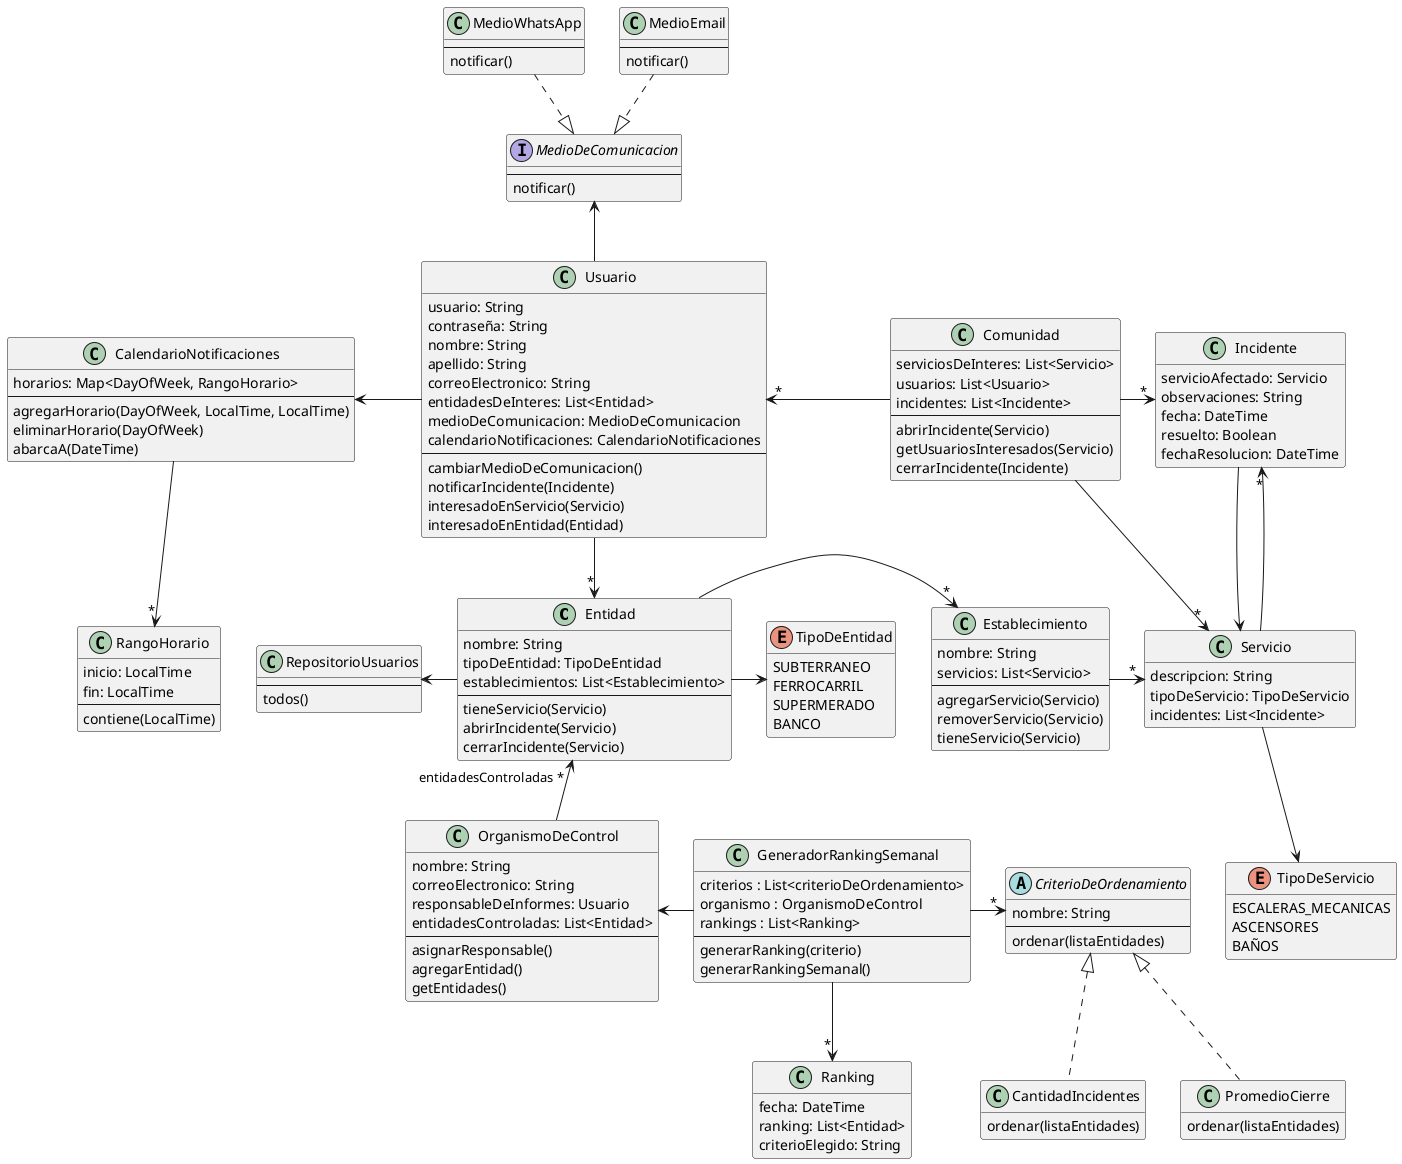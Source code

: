 @startuml TPA3-Clases

hide empty members

' Supermercado, Centro Comunal, Banco, ...
class Entidad {
  nombre: String
  ' localizacion: Localizacion
  tipoDeEntidad: TipoDeEntidad
  establecimientos: List<Establecimiento>
  --
  tieneServicio(Servicio)
  abrirIncidente(Servicio)
  cerrarIncidente(Servicio)
}

' Sucursal, Estacion, ...
class Establecimiento {
  nombre: String
  servicios: List<Servicio>
  --
  agregarServicio(Servicio)
  removerServicio(Servicio)
  tieneServicio(Servicio)
}

class Servicio {
  descripcion: String
  tipoDeServicio: TipoDeServicio
  incidentes: List<Incidente>
}

enum TipoDeServicio {
  ESCALERAS_MECANICAS
  ASCENSORES
  BAÑOS
}

enum TipoDeEntidad {
  SUBTERRANEO
  FERROCARRIL
  SUPERMERADO
  BANCO
}

class Usuario {
  usuario: String
  contraseña: String
  nombre: String
  apellido: String
  correoElectronico: String
  entidadesDeInteres: List<Entidad>
  ' localizacion: Localizacion
  medioDeComunicacion: MedioDeComunicacion
  calendarioNotificaciones: CalendarioNotificaciones
  --
  cambiarMedioDeComunicacion()
  notificarIncidente(Incidente)
  interesadoEnServicio(Servicio)
  interesadoEnEntidad(Entidad)
}

class RangoHorario {
  inicio: LocalTime
  fin: LocalTime
  --
  contiene(LocalTime)
}

class CalendarioNotificaciones {
  horarios: Map<DayOfWeek, RangoHorario>
  --
  agregarHorario(DayOfWeek, LocalTime, LocalTime)
  eliminarHorario(DayOfWeek)
  abarcaA(DateTime)
}

interface MedioDeComunicacion {
  --
  notificar()
}
class MedioWhatsApp {
  --
  notificar()
}
class MedioEmail {
  --
  notificar()
}

/'
class Localizacion {
  nombre: String
  latitud: Double
  longitud: Double
  tipoDeLocalizacion: TipoDeLocalizacion
}

enum TipoDeLocalizacion {
  DEPARTAMENTO
  MUNICIPIO
  PROVINCIA
}
'/

class OrganismoDeControl {
  nombre: String
  correoElectronico: String
  responsableDeInformes: Usuario
  entidadesControladas: List<Entidad>
  --
  asignarResponsable()
  agregarEntidad()
  getEntidades()
}

class Incidente {
  servicioAfectado: Servicio
  observaciones: String
  fecha: DateTime
  resuelto: Boolean
  fechaResolucion: DateTime
}

class Comunidad {
  serviciosDeInteres: List<Servicio>
  usuarios: List<Usuario>
  incidentes: List<Incidente>
  --
  abrirIncidente(Servicio)
  getUsuariosInteresados(Servicio)
  cerrarIncidente(Incidente)
}

'class RepositorioOrganismosDeControl {
'  organismosDeControl: List<OrganismoDeControl>
'  --
'  agregarOrganismoDeControl()
'  eliminarOrganismoDeControl()
'}

class GeneradorRankingSemanal {
  criterios : List<criterioDeOrdenamiento>
  organismo : OrganismoDeControl
  rankings : List<Ranking>
  --
  generarRanking(criterio)
  generarRankingSemanal()
}

class Ranking {
  fecha: DateTime
  ranking: List<Entidad>
  criterioElegido: String
}

abstract class CriterioDeOrdenamiento {
  nombre: String
  ---
  ordenar(listaEntidades)
}

class PromedioCierre {
  ordenar(listaEntidades)
}

class CantidadIncidentes {
  ordenar(listaEntidades)
}
class RepositorioUsuarios{
    --
    todos()
}

'RepositorioOrganismosDeControl -u-> OrganismoDeControl
GeneradorRankingSemanal -> OrganismoDeControl
GeneradorRankingSemanal -d> "*" CriterioDeOrdenamiento
GeneradorRankingSemanal --> "*" Ranking

CriterioDeOrdenamiento <|.. PromedioCierre
CriterioDeOrdenamiento <|.d. CantidadIncidentes

Usuario -u-> MedioDeComunicacion
Usuario -l-> CalendarioNotificaciones

Usuario -->"*" Entidad
Establecimiento ->"*" Servicio
Comunidad ->"*" Servicio
Incidente --> Servicio

CalendarioNotificaciones -->"*" RangoHorario
RepositorioUsuarios <- Entidad
Entidad ->"*" Establecimiento
Entidad -> TipoDeEntidad
Servicio --> TipoDeServicio
Servicio -u-> "*" Incidente
' Localizacion <- Usuario
' Localizacion <- Entidad
' TipoDeLocalizacion -> Localizacion
Entidad "entidadesControladas *"<-- OrganismoDeControl
Usuario "*"<- Comunidad
Comunidad ->"*" Incidente
MedioWhatsApp ..|> MedioDeComunicacion
MedioEmail ..|> MedioDeComunicacion

@enduml